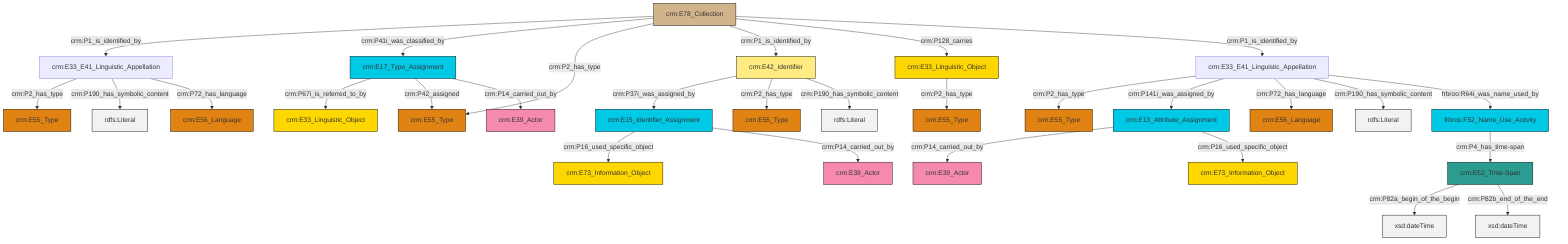 graph TD
classDef Literal fill:#f2f2f2,stroke:#000000;
classDef CRM_Entity fill:#FFFFFF,stroke:#000000;
classDef Temporal_Entity fill:#00C9E6, stroke:#000000;
classDef Type fill:#E18312, stroke:#000000;
classDef Time-Span fill:#2C9C91, stroke:#000000;
classDef Appellation fill:#FFEB7F, stroke:#000000;
classDef Place fill:#008836, stroke:#000000;
classDef Persistent_Item fill:#B266B2, stroke:#000000;
classDef Conceptual_Object fill:#FFD700, stroke:#000000;
classDef Physical_Thing fill:#D2B48C, stroke:#000000;
classDef Actor fill:#f58aad, stroke:#000000;
classDef PC_Classes fill:#4ce600, stroke:#000000;
classDef Multi fill:#cccccc,stroke:#000000;

0["crm:E13_Attribute_Assignment"]:::Temporal_Entity -->|crm:P14_carried_out_by| 1["crm:E39_Actor"]:::Actor
6["crm:E33_E41_Linguistic_Appellation"]:::Default -->|crm:P2_has_type| 7["crm:E55_Type"]:::Type
8["crm:E42_Identifier"]:::Appellation -->|crm:P37i_was_assigned_by| 9["crm:E15_Identifier_Assignment"]:::Temporal_Entity
10["crm:E78_Collection"]:::Physical_Thing -->|crm:P1_is_identified_by| 11["crm:E33_E41_Linguistic_Appellation"]:::Default
14["crm:E17_Type_Assignment"]:::Temporal_Entity -->|crm:P67i_is_referred_to_by| 15["crm:E33_Linguistic_Object"]:::Conceptual_Object
10["crm:E78_Collection"]:::Physical_Thing -->|crm:P41i_was_classified_by| 14["crm:E17_Type_Assignment"]:::Temporal_Entity
18["crm:E52_Time-Span"]:::Time-Span -->|crm:P82a_begin_of_the_begin| 19[xsd:dateTime]:::Literal
10["crm:E78_Collection"]:::Physical_Thing -->|crm:P2_has_type| 21["crm:E55_Type"]:::Type
14["crm:E17_Type_Assignment"]:::Temporal_Entity -->|crm:P42_assigned| 21["crm:E55_Type"]:::Type
10["crm:E78_Collection"]:::Physical_Thing -->|crm:P1_is_identified_by| 8["crm:E42_Identifier"]:::Appellation
11["crm:E33_E41_Linguistic_Appellation"]:::Default -->|crm:P2_has_type| 27["crm:E55_Type"]:::Type
29["crm:E33_Linguistic_Object"]:::Conceptual_Object -->|crm:P2_has_type| 30["crm:E55_Type"]:::Type
6["crm:E33_E41_Linguistic_Appellation"]:::Default -->|crm:P141i_was_assigned_by| 0["crm:E13_Attribute_Assignment"]:::Temporal_Entity
18["crm:E52_Time-Span"]:::Time-Span -->|crm:P82b_end_of_the_end| 33[xsd:dateTime]:::Literal
11["crm:E33_E41_Linguistic_Appellation"]:::Default -->|crm:P190_has_symbolic_content| 34[rdfs:Literal]:::Literal
9["crm:E15_Identifier_Assignment"]:::Temporal_Entity -->|crm:P16_used_specific_object| 36["crm:E73_Information_Object"]:::Conceptual_Object
14["crm:E17_Type_Assignment"]:::Temporal_Entity -->|crm:P14_carried_out_by| 40["crm:E39_Actor"]:::Actor
11["crm:E33_E41_Linguistic_Appellation"]:::Default -->|crm:P72_has_language| 42["crm:E56_Language"]:::Type
6["crm:E33_E41_Linguistic_Appellation"]:::Default -->|crm:P72_has_language| 43["crm:E56_Language"]:::Type
8["crm:E42_Identifier"]:::Appellation -->|crm:P2_has_type| 22["crm:E55_Type"]:::Type
0["crm:E13_Attribute_Assignment"]:::Temporal_Entity -->|crm:P16_used_specific_object| 2["crm:E73_Information_Object"]:::Conceptual_Object
9["crm:E15_Identifier_Assignment"]:::Temporal_Entity -->|crm:P14_carried_out_by| 12["crm:E39_Actor"]:::Actor
10["crm:E78_Collection"]:::Physical_Thing -->|crm:P128_carries| 29["crm:E33_Linguistic_Object"]:::Conceptual_Object
6["crm:E33_E41_Linguistic_Appellation"]:::Default -->|crm:P190_has_symbolic_content| 44[rdfs:Literal]:::Literal
6["crm:E33_E41_Linguistic_Appellation"]:::Default -->|frbroo:R64i_was_name_used_by| 4["frbroo:F52_Name_Use_Activity"]:::Temporal_Entity
8["crm:E42_Identifier"]:::Appellation -->|crm:P190_has_symbolic_content| 49[rdfs:Literal]:::Literal
4["frbroo:F52_Name_Use_Activity"]:::Temporal_Entity -->|crm:P4_has_time-span| 18["crm:E52_Time-Span"]:::Time-Span
10["crm:E78_Collection"]:::Physical_Thing -->|crm:P1_is_identified_by| 6["crm:E33_E41_Linguistic_Appellation"]:::Default